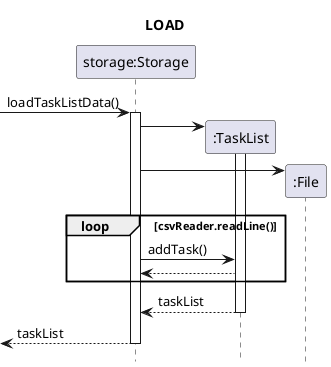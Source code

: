 @startuml
title LOAD
hide footbox

participant "storage:Storage" as Storage
participant ":TaskList" as TaskList
participant ":File" as File

->Storage++: loadTaskListData()
Storage->TaskList**:
activate TaskList
Storage->File**
loop csvReader.readLine()
    Storage->TaskList: addTask()
    TaskList-->Storage
end
return taskList
return taskList
@enduml